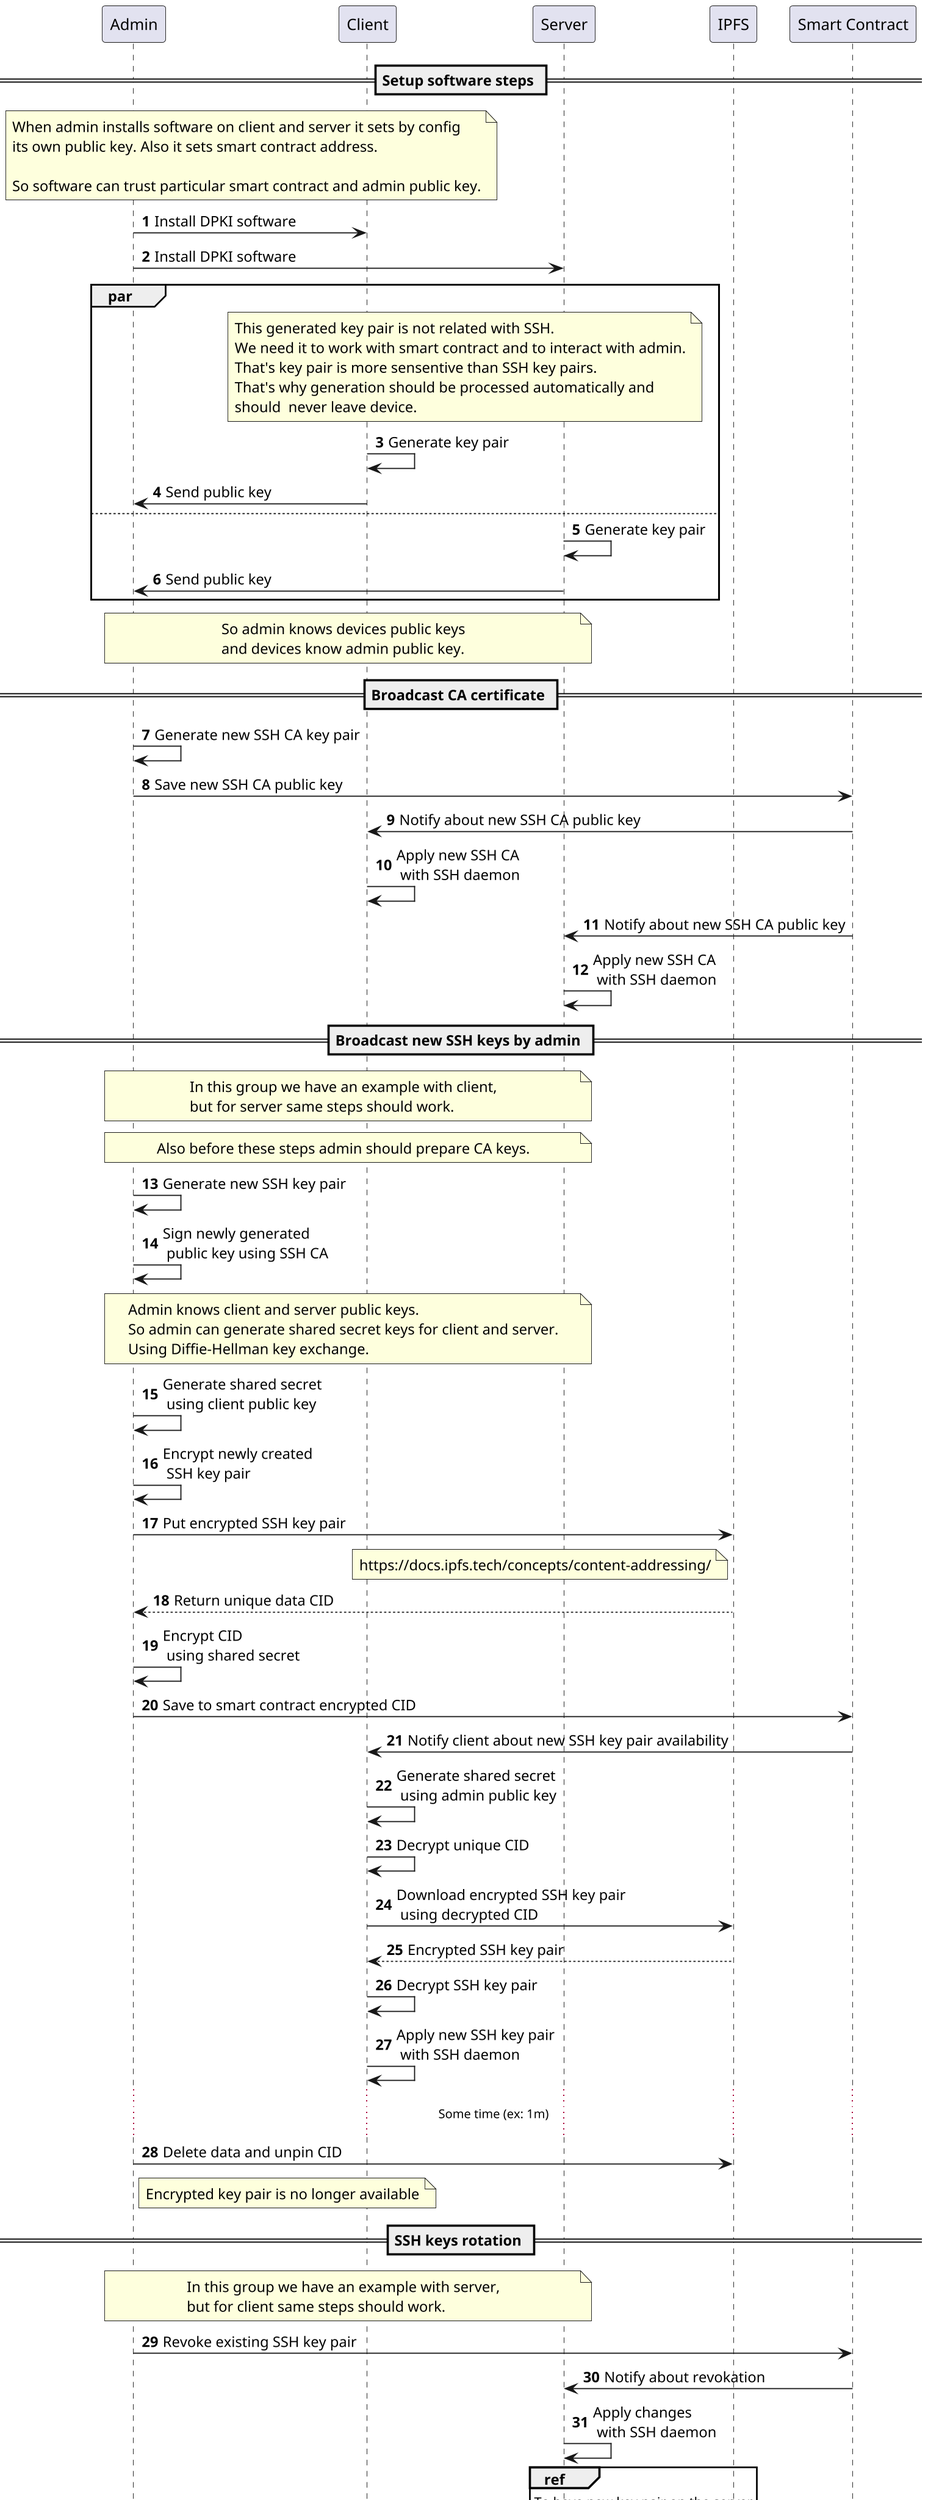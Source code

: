 @startuml Flow
skinparam dpi 175
autonumber

participant Admin as admin
participant Client as client
participant Server as server
participant IPFS as ipfs
participant "Smart Contract" as contract

== Setup software steps ==

note over admin,client
When admin installs software on client and server it sets by config
its own public key. Also it sets smart contract address.

So software can trust particular smart contract and admin public key.
end note
admin -> client: Install DPKI software
admin -> server: Install DPKI software

par
  note over client,server
  This generated key pair is not related with SSH.
  We need it to work with smart contract and to interact with admin.
  That's key pair is more sensentive than SSH key pairs.
  That's why generation should be processed automatically and
  should  never leave device.
  end note
  client -> client: Generate key pair
  client -> admin: Send public key
  else
  server -> server: Generate key pair
  server -> admin: Send public key
end

note over admin,server
So admin knows devices public keys
and devices know admin public key.
end note

== Broadcast CA certificate ==

admin -> admin: Generate new SSH CA key pair
admin -> contract: Save new SSH CA public key

contract -> client: Notify about new SSH CA public key
client -> client: Apply new SSH CA\n with SSH daemon

contract -> server: Notify about new SSH CA public key
server -> server: Apply new SSH CA\n with SSH daemon

== Broadcast new SSH keys by admin ==

note over admin,server
In this group we have an example with client,
but for server same steps should work.
end note

note over admin,server
Also before these steps admin should prepare CA keys.
end note

admin -> admin: Generate new SSH key pair
admin -> admin: Sign newly generated\n public key using SSH CA

note over admin,server
Admin knows client and server public keys.
So admin can generate shared secret keys for client and server.
Using Diffie-Hellman key exchange.
end note
admin -> admin: Generate shared secret\n using client public key

admin -> admin: Encrypt newly created\n SSH key pair
admin -> ipfs: Put encrypted SSH key pair
note left ipfs: https://docs.ipfs.tech/concepts/content-addressing/
ipfs --> admin: Return unique data CID
admin -> admin: Encrypt CID\n using shared secret

admin -> contract: Save to smart contract encrypted CID
contract -> client: Notify client about new SSH key pair availability

client -> client: Generate shared secret\n using admin public key
client -> client: Decrypt unique CID
client -> ipfs: Download encrypted SSH key pair\n using decrypted CID
ipfs --> client: Encrypted SSH key pair

client -> client: Decrypt SSH key pair
client -> client: Apply new SSH key pair\n with SSH daemon

... Some time (ex: 1m) ...

admin -> ipfs: Delete data and unpin CID
note right admin: Encrypted key pair is no longer available

== SSH keys rotation ==

note over admin,server
In this group we have an example with server,
but for client same steps should work.
end note

admin -> contract: Revoke existing SSH key pair
contract -> server: Notify about revokation
server -> server: Apply changes\n with SSH daemon

ref over server
To have new key pair on the server
it is required to go through steps
from previous section.
end

@enduml

